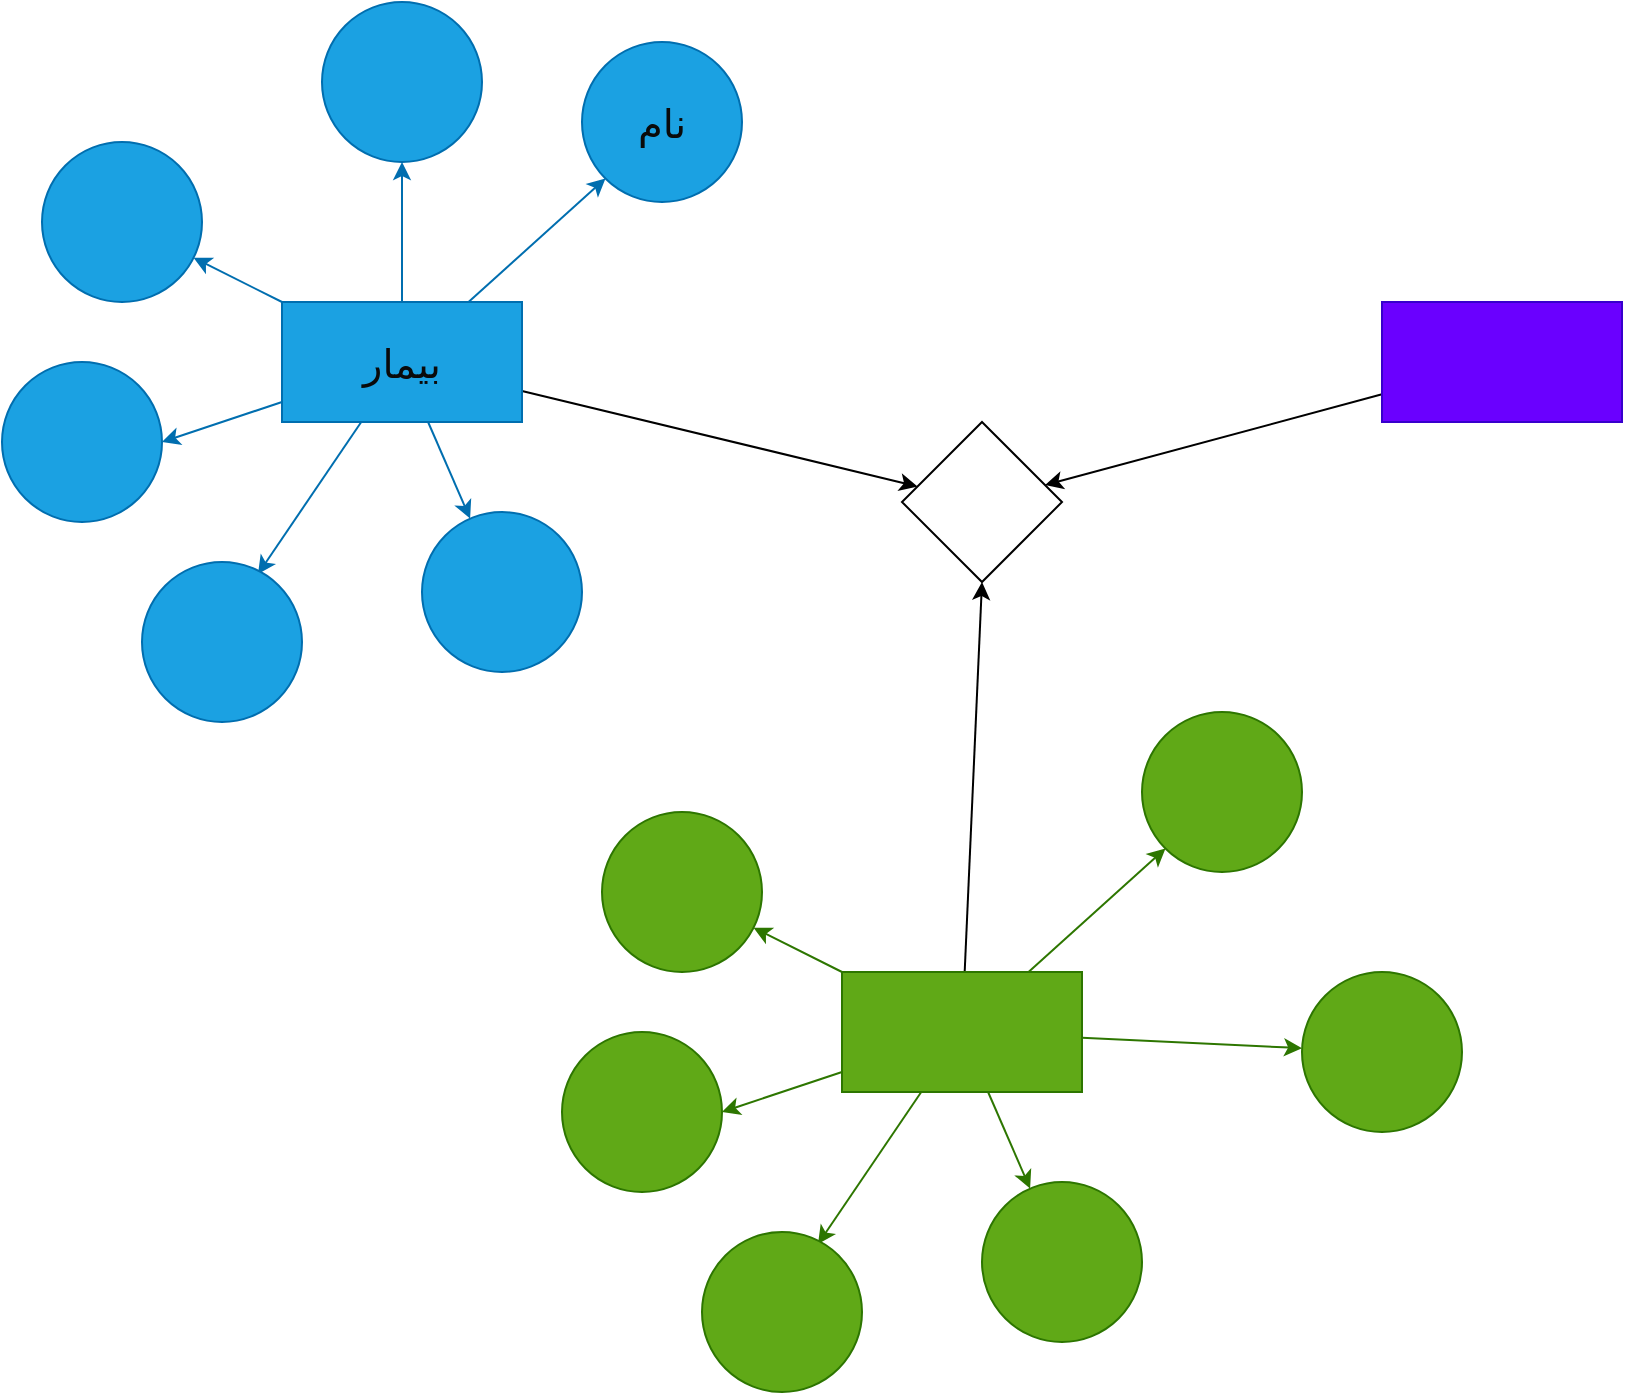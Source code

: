 <mxfile>
    <diagram id="Z_la_nAiNFVS26rbruE7" name="Page-1">
        <mxGraphModel dx="1210" dy="784" grid="1" gridSize="10" guides="1" tooltips="1" connect="1" arrows="1" fold="1" page="1" pageScale="1" pageWidth="1100" pageHeight="850" math="0" shadow="0">
            <root>
                <mxCell id="0"/>
                <mxCell id="1" parent="0"/>
                <mxCell id="6" value="" style="edgeStyle=none;html=1;" edge="1" parent="1" source="2" target="5">
                    <mxGeometry relative="1" as="geometry"/>
                </mxCell>
                <mxCell id="11" value="" style="edgeStyle=none;html=1;fillColor=#1ba1e2;strokeColor=#006EAF;fontFamily=vazir;fontSize=20;fontColor=#0A0A0A;" edge="1" parent="1" source="2" target="10">
                    <mxGeometry relative="1" as="geometry"/>
                </mxCell>
                <mxCell id="21" style="edgeStyle=none;html=1;entryX=0;entryY=1;entryDx=0;entryDy=0;fillColor=#1ba1e2;strokeColor=#006EAF;fontFamily=vazir;fontSize=20;fontColor=#0A0A0A;" edge="1" parent="1" source="2" target="20">
                    <mxGeometry relative="1" as="geometry"/>
                </mxCell>
                <mxCell id="22" style="edgeStyle=none;html=1;fillColor=#1ba1e2;strokeColor=#006EAF;fontFamily=vazir;fontSize=20;fontColor=#0A0A0A;" edge="1" parent="1" source="2" target="17">
                    <mxGeometry relative="1" as="geometry"/>
                </mxCell>
                <mxCell id="23" style="edgeStyle=none;html=1;entryX=1;entryY=0.5;entryDx=0;entryDy=0;fillColor=#1ba1e2;strokeColor=#006EAF;fontFamily=vazir;fontSize=20;fontColor=#0A0A0A;" edge="1" parent="1" source="2" target="18">
                    <mxGeometry relative="1" as="geometry"/>
                </mxCell>
                <mxCell id="24" style="edgeStyle=none;html=1;entryX=0.725;entryY=0.075;entryDx=0;entryDy=0;entryPerimeter=0;fillColor=#1ba1e2;strokeColor=#006EAF;fontFamily=vazir;fontSize=20;fontColor=#0A0A0A;" edge="1" parent="1" source="2" target="19">
                    <mxGeometry relative="1" as="geometry"/>
                </mxCell>
                <mxCell id="25" style="edgeStyle=none;html=1;fillColor=#1ba1e2;strokeColor=#006EAF;fontFamily=vazir;fontSize=20;fontColor=#0A0A0A;" edge="1" parent="1" source="2" target="16">
                    <mxGeometry relative="1" as="geometry"/>
                </mxCell>
                <mxCell id="2" value="بیمار" style="rounded=0;whiteSpace=wrap;html=1;fillColor=#1ba1e2;fontColor=#0A0A0A;strokeColor=#006EAF;fontFamily=vazir;fontSize=20;" vertex="1" parent="1">
                    <mxGeometry x="200" y="240" width="120" height="60" as="geometry"/>
                </mxCell>
                <mxCell id="9" style="edgeStyle=none;html=1;" edge="1" parent="1" source="3" target="5">
                    <mxGeometry relative="1" as="geometry"/>
                </mxCell>
                <mxCell id="3" value="" style="rounded=0;whiteSpace=wrap;html=1;fillColor=#6a00ff;fontColor=#ffffff;strokeColor=#3700CC;" vertex="1" parent="1">
                    <mxGeometry x="750" y="240" width="120" height="60" as="geometry"/>
                </mxCell>
                <mxCell id="5" value="" style="rhombus;whiteSpace=wrap;html=1;rounded=0;" vertex="1" parent="1">
                    <mxGeometry x="510" y="300" width="80" height="80" as="geometry"/>
                </mxCell>
                <mxCell id="10" value="" style="ellipse;whiteSpace=wrap;html=1;rounded=0;fillColor=#1ba1e2;fontColor=#0A0A0A;strokeColor=#006EAF;fontFamily=vazir;fontSize=20;" vertex="1" parent="1">
                    <mxGeometry x="220" y="90" width="80" height="80" as="geometry"/>
                </mxCell>
                <mxCell id="16" value="" style="ellipse;whiteSpace=wrap;html=1;rounded=0;fillColor=#1ba1e2;fontColor=#0A0A0A;strokeColor=#006EAF;fontFamily=vazir;fontSize=20;" vertex="1" parent="1">
                    <mxGeometry x="270" y="345" width="80" height="80" as="geometry"/>
                </mxCell>
                <mxCell id="17" value="" style="ellipse;whiteSpace=wrap;html=1;rounded=0;fillColor=#1ba1e2;fontColor=#0A0A0A;strokeColor=#006EAF;fontFamily=vazir;fontSize=20;" vertex="1" parent="1">
                    <mxGeometry x="80" y="160" width="80" height="80" as="geometry"/>
                </mxCell>
                <mxCell id="18" value="" style="ellipse;whiteSpace=wrap;html=1;rounded=0;fillColor=#1ba1e2;fontColor=#0A0A0A;strokeColor=#006EAF;fontFamily=vazir;fontSize=20;" vertex="1" parent="1">
                    <mxGeometry x="60" y="270" width="80" height="80" as="geometry"/>
                </mxCell>
                <mxCell id="19" value="" style="ellipse;whiteSpace=wrap;html=1;rounded=0;fillColor=#1ba1e2;fontColor=#0A0A0A;strokeColor=#006EAF;fontFamily=vazir;fontSize=20;" vertex="1" parent="1">
                    <mxGeometry x="130" y="370" width="80" height="80" as="geometry"/>
                </mxCell>
                <mxCell id="20" value="نام" style="ellipse;whiteSpace=wrap;html=1;rounded=0;fillColor=#1ba1e2;fontColor=#0A0A0A;strokeColor=#006EAF;fontFamily=vazir;fontSize=20;" vertex="1" parent="1">
                    <mxGeometry x="350" y="110" width="80" height="80" as="geometry"/>
                </mxCell>
                <mxCell id="27" value="" style="edgeStyle=none;html=1;fillColor=#60a917;strokeColor=#2D7600;" edge="1" source="33" target="34" parent="1">
                    <mxGeometry relative="1" as="geometry"/>
                </mxCell>
                <mxCell id="28" style="edgeStyle=none;html=1;entryX=0;entryY=1;entryDx=0;entryDy=0;fillColor=#60a917;strokeColor=#2D7600;" edge="1" source="33" target="39" parent="1">
                    <mxGeometry relative="1" as="geometry"/>
                </mxCell>
                <mxCell id="29" style="edgeStyle=none;html=1;fillColor=#60a917;strokeColor=#2D7600;" edge="1" source="33" target="36" parent="1">
                    <mxGeometry relative="1" as="geometry"/>
                </mxCell>
                <mxCell id="30" style="edgeStyle=none;html=1;entryX=1;entryY=0.5;entryDx=0;entryDy=0;fillColor=#60a917;strokeColor=#2D7600;" edge="1" source="33" target="37" parent="1">
                    <mxGeometry relative="1" as="geometry"/>
                </mxCell>
                <mxCell id="31" style="edgeStyle=none;html=1;entryX=0.725;entryY=0.075;entryDx=0;entryDy=0;entryPerimeter=0;fillColor=#60a917;strokeColor=#2D7600;" edge="1" source="33" target="38" parent="1">
                    <mxGeometry relative="1" as="geometry"/>
                </mxCell>
                <mxCell id="32" style="edgeStyle=none;html=1;fillColor=#60a917;strokeColor=#2D7600;" edge="1" source="33" target="35" parent="1">
                    <mxGeometry relative="1" as="geometry"/>
                </mxCell>
                <mxCell id="40" style="edgeStyle=none;html=1;entryX=0.5;entryY=1;entryDx=0;entryDy=0;" edge="1" parent="1" source="33" target="5">
                    <mxGeometry relative="1" as="geometry"/>
                </mxCell>
                <mxCell id="33" value="" style="rounded=0;whiteSpace=wrap;html=1;fillColor=#60a917;fontColor=#ffffff;strokeColor=#2D7600;" vertex="1" parent="1">
                    <mxGeometry x="480" y="575" width="120" height="60" as="geometry"/>
                </mxCell>
                <mxCell id="34" value="" style="ellipse;whiteSpace=wrap;html=1;rounded=0;fillColor=#60a917;fontColor=#ffffff;strokeColor=#2D7600;" vertex="1" parent="1">
                    <mxGeometry x="710" y="575" width="80" height="80" as="geometry"/>
                </mxCell>
                <mxCell id="35" value="" style="ellipse;whiteSpace=wrap;html=1;rounded=0;fillColor=#60a917;fontColor=#ffffff;strokeColor=#2D7600;" vertex="1" parent="1">
                    <mxGeometry x="550" y="680" width="80" height="80" as="geometry"/>
                </mxCell>
                <mxCell id="36" value="" style="ellipse;whiteSpace=wrap;html=1;rounded=0;fillColor=#60a917;fontColor=#ffffff;strokeColor=#2D7600;" vertex="1" parent="1">
                    <mxGeometry x="360" y="495" width="80" height="80" as="geometry"/>
                </mxCell>
                <mxCell id="37" value="" style="ellipse;whiteSpace=wrap;html=1;rounded=0;fillColor=#60a917;fontColor=#ffffff;strokeColor=#2D7600;" vertex="1" parent="1">
                    <mxGeometry x="340" y="605" width="80" height="80" as="geometry"/>
                </mxCell>
                <mxCell id="38" value="" style="ellipse;whiteSpace=wrap;html=1;rounded=0;fillColor=#60a917;fontColor=#ffffff;strokeColor=#2D7600;" vertex="1" parent="1">
                    <mxGeometry x="410" y="705" width="80" height="80" as="geometry"/>
                </mxCell>
                <mxCell id="39" value="" style="ellipse;whiteSpace=wrap;html=1;rounded=0;fillColor=#60a917;fontColor=#ffffff;strokeColor=#2D7600;" vertex="1" parent="1">
                    <mxGeometry x="630" y="445" width="80" height="80" as="geometry"/>
                </mxCell>
            </root>
        </mxGraphModel>
    </diagram>
</mxfile>